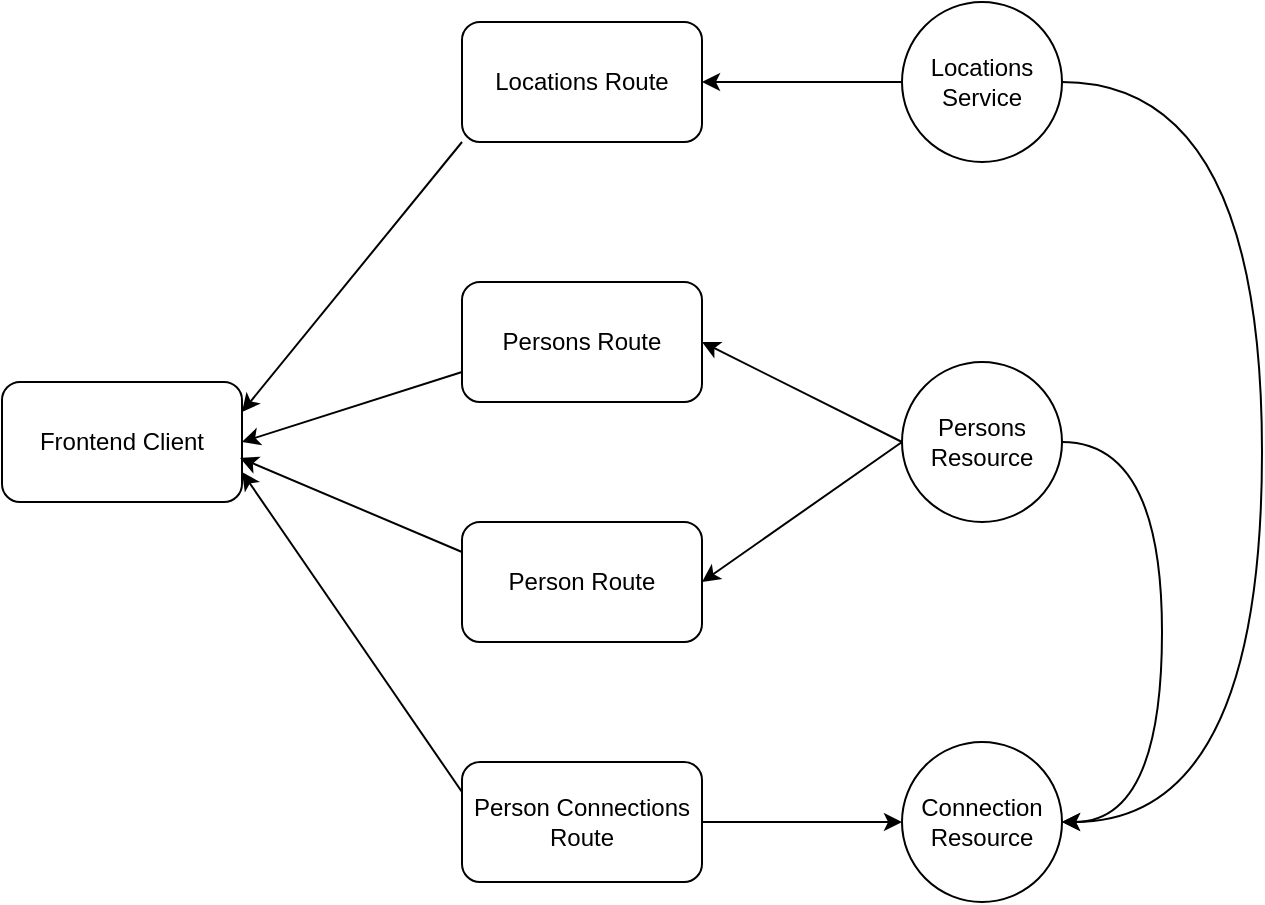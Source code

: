 <mxfile version="15.7.0" type="device"><diagram id="19VpW0iXoc1uWI7bbc-O" name="Page-1"><mxGraphModel dx="786" dy="462" grid="1" gridSize="10" guides="1" tooltips="1" connect="1" arrows="1" fold="1" page="1" pageScale="1" pageWidth="850" pageHeight="1100" math="0" shadow="0"><root><mxCell id="0"/><mxCell id="1" parent="0"/><mxCell id="6EzzCxrQFKW8IoVhPfZC-11" style="edgeStyle=orthogonalEdgeStyle;rounded=0;orthogonalLoop=1;jettySize=auto;html=1;exitX=0;exitY=0.5;exitDx=0;exitDy=0;entryX=1;entryY=0.5;entryDx=0;entryDy=0;" edge="1" parent="1" source="6EzzCxrQFKW8IoVhPfZC-3" target="6EzzCxrQFKW8IoVhPfZC-7"><mxGeometry relative="1" as="geometry"/></mxCell><mxCell id="6EzzCxrQFKW8IoVhPfZC-3" value="Locations Service" style="ellipse;whiteSpace=wrap;html=1;aspect=fixed;" vertex="1" parent="1"><mxGeometry x="510" y="130" width="80" height="80" as="geometry"/></mxCell><mxCell id="6EzzCxrQFKW8IoVhPfZC-12" style="rounded=0;orthogonalLoop=1;jettySize=auto;html=1;exitX=0;exitY=0.5;exitDx=0;exitDy=0;entryX=1;entryY=0.5;entryDx=0;entryDy=0;" edge="1" parent="1" source="6EzzCxrQFKW8IoVhPfZC-4" target="6EzzCxrQFKW8IoVhPfZC-8"><mxGeometry relative="1" as="geometry"/></mxCell><mxCell id="6EzzCxrQFKW8IoVhPfZC-13" style="edgeStyle=none;rounded=0;orthogonalLoop=1;jettySize=auto;html=1;exitX=0;exitY=0.5;exitDx=0;exitDy=0;entryX=1;entryY=0.5;entryDx=0;entryDy=0;" edge="1" parent="1" source="6EzzCxrQFKW8IoVhPfZC-4" target="6EzzCxrQFKW8IoVhPfZC-9"><mxGeometry relative="1" as="geometry"/></mxCell><mxCell id="6EzzCxrQFKW8IoVhPfZC-4" value="Persons Resource" style="ellipse;whiteSpace=wrap;html=1;aspect=fixed;" vertex="1" parent="1"><mxGeometry x="510" y="310" width="80" height="80" as="geometry"/></mxCell><mxCell id="6EzzCxrQFKW8IoVhPfZC-19" style="rounded=0;orthogonalLoop=1;jettySize=auto;html=1;exitX=1;exitY=0.5;exitDx=0;exitDy=0;entryX=1;entryY=0.5;entryDx=0;entryDy=0;edgeStyle=orthogonalEdgeStyle;curved=1;endArrow=none;endFill=0;startArrow=classic;startFill=1;" edge="1" parent="1" source="6EzzCxrQFKW8IoVhPfZC-5" target="6EzzCxrQFKW8IoVhPfZC-4"><mxGeometry relative="1" as="geometry"><Array as="points"><mxPoint x="640" y="540"/><mxPoint x="640" y="350"/></Array></mxGeometry></mxCell><mxCell id="6EzzCxrQFKW8IoVhPfZC-20" style="edgeStyle=orthogonalEdgeStyle;curved=1;rounded=0;orthogonalLoop=1;jettySize=auto;html=1;exitX=1;exitY=0.5;exitDx=0;exitDy=0;entryX=1;entryY=0.5;entryDx=0;entryDy=0;startArrow=classic;startFill=1;endArrow=none;endFill=0;" edge="1" parent="1" source="6EzzCxrQFKW8IoVhPfZC-5" target="6EzzCxrQFKW8IoVhPfZC-3"><mxGeometry relative="1" as="geometry"><Array as="points"><mxPoint x="690" y="540"/><mxPoint x="690" y="170"/></Array></mxGeometry></mxCell><mxCell id="6EzzCxrQFKW8IoVhPfZC-5" value="Connection Resource" style="ellipse;whiteSpace=wrap;html=1;aspect=fixed;" vertex="1" parent="1"><mxGeometry x="510" y="500" width="80" height="80" as="geometry"/></mxCell><mxCell id="6EzzCxrQFKW8IoVhPfZC-6" value="Frontend Client" style="rounded=1;whiteSpace=wrap;html=1;" vertex="1" parent="1"><mxGeometry x="60" y="320" width="120" height="60" as="geometry"/></mxCell><mxCell id="6EzzCxrQFKW8IoVhPfZC-14" style="edgeStyle=none;rounded=0;orthogonalLoop=1;jettySize=auto;html=1;exitX=0;exitY=1;exitDx=0;exitDy=0;entryX=1;entryY=0.25;entryDx=0;entryDy=0;" edge="1" parent="1" source="6EzzCxrQFKW8IoVhPfZC-7" target="6EzzCxrQFKW8IoVhPfZC-6"><mxGeometry relative="1" as="geometry"/></mxCell><mxCell id="6EzzCxrQFKW8IoVhPfZC-7" value="Locations Route" style="rounded=1;whiteSpace=wrap;html=1;" vertex="1" parent="1"><mxGeometry x="290" y="140" width="120" height="60" as="geometry"/></mxCell><mxCell id="6EzzCxrQFKW8IoVhPfZC-15" style="edgeStyle=none;rounded=0;orthogonalLoop=1;jettySize=auto;html=1;exitX=0;exitY=0.75;exitDx=0;exitDy=0;entryX=1;entryY=0.5;entryDx=0;entryDy=0;" edge="1" parent="1" source="6EzzCxrQFKW8IoVhPfZC-8" target="6EzzCxrQFKW8IoVhPfZC-6"><mxGeometry relative="1" as="geometry"/></mxCell><mxCell id="6EzzCxrQFKW8IoVhPfZC-8" value="Persons Route" style="rounded=1;whiteSpace=wrap;html=1;" vertex="1" parent="1"><mxGeometry x="290" y="270" width="120" height="60" as="geometry"/></mxCell><mxCell id="6EzzCxrQFKW8IoVhPfZC-16" style="edgeStyle=none;rounded=0;orthogonalLoop=1;jettySize=auto;html=1;exitX=0;exitY=0.25;exitDx=0;exitDy=0;entryX=0.992;entryY=0.633;entryDx=0;entryDy=0;entryPerimeter=0;" edge="1" parent="1" source="6EzzCxrQFKW8IoVhPfZC-9" target="6EzzCxrQFKW8IoVhPfZC-6"><mxGeometry relative="1" as="geometry"/></mxCell><mxCell id="6EzzCxrQFKW8IoVhPfZC-9" value="Person Route" style="rounded=1;whiteSpace=wrap;html=1;" vertex="1" parent="1"><mxGeometry x="290" y="390" width="120" height="60" as="geometry"/></mxCell><mxCell id="6EzzCxrQFKW8IoVhPfZC-17" style="edgeStyle=none;rounded=0;orthogonalLoop=1;jettySize=auto;html=1;exitX=0;exitY=0.25;exitDx=0;exitDy=0;entryX=1;entryY=0.75;entryDx=0;entryDy=0;" edge="1" parent="1" source="6EzzCxrQFKW8IoVhPfZC-10" target="6EzzCxrQFKW8IoVhPfZC-6"><mxGeometry relative="1" as="geometry"/></mxCell><mxCell id="6EzzCxrQFKW8IoVhPfZC-18" style="edgeStyle=none;rounded=0;orthogonalLoop=1;jettySize=auto;html=1;exitX=1;exitY=0.5;exitDx=0;exitDy=0;" edge="1" parent="1" source="6EzzCxrQFKW8IoVhPfZC-10" target="6EzzCxrQFKW8IoVhPfZC-5"><mxGeometry relative="1" as="geometry"/></mxCell><mxCell id="6EzzCxrQFKW8IoVhPfZC-10" value="Person Connections Route" style="rounded=1;whiteSpace=wrap;html=1;" vertex="1" parent="1"><mxGeometry x="290" y="510" width="120" height="60" as="geometry"/></mxCell></root></mxGraphModel></diagram></mxfile>
